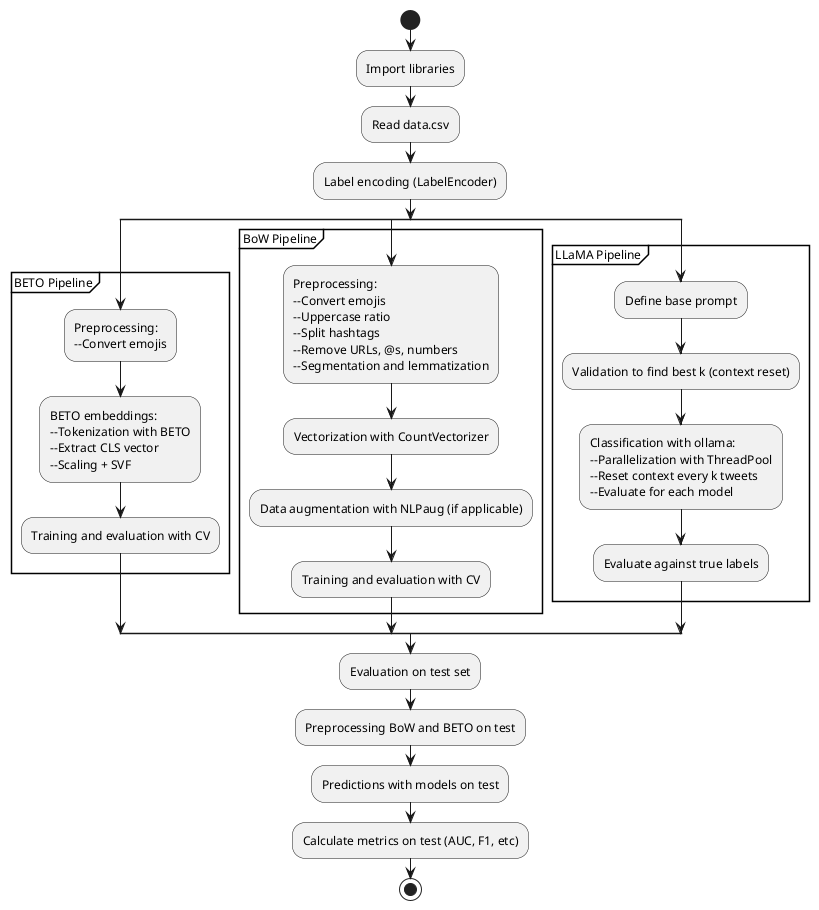 @startuml
skinparam linetype ortho
skinparam monochrome true
skinparam defaultFontSize 12

start

:Import libraries;
:Read data.csv;
:Label encoding (LabelEncoder);

split
partition "BETO Pipeline" {
:Preprocessing:\n--Convert emojis;
:BETO embeddings:\n--Tokenization with BETO\n--Extract CLS vector\n--Scaling + SVF;
:Training and evaluation with CV;
}
split again
partition "BoW Pipeline" {
:Preprocessing:\n--Convert emojis\n--Uppercase ratio\n--Split hashtags\n--Remove URLs, @s, numbers\n--Segmentation and lemmatization;
:Vectorization with CountVectorizer;
:Data augmentation with NLPaug (if applicable);
:Training and evaluation with CV;
}
split again
partition "LLaMA Pipeline" {
:Define base prompt;
:Validation to find best k (context reset);
:Classification with ollama:\n--Parallelization with ThreadPool\n--Reset context every k tweets\n--Evaluate for each model;
:Evaluate against true labels;
}
endsplit

:Evaluation on test set;
:Preprocessing BoW and BETO on test;
:Predictions with models on test;
:Calculate metrics on test (AUC, F1, etc);

stop
@enduml

